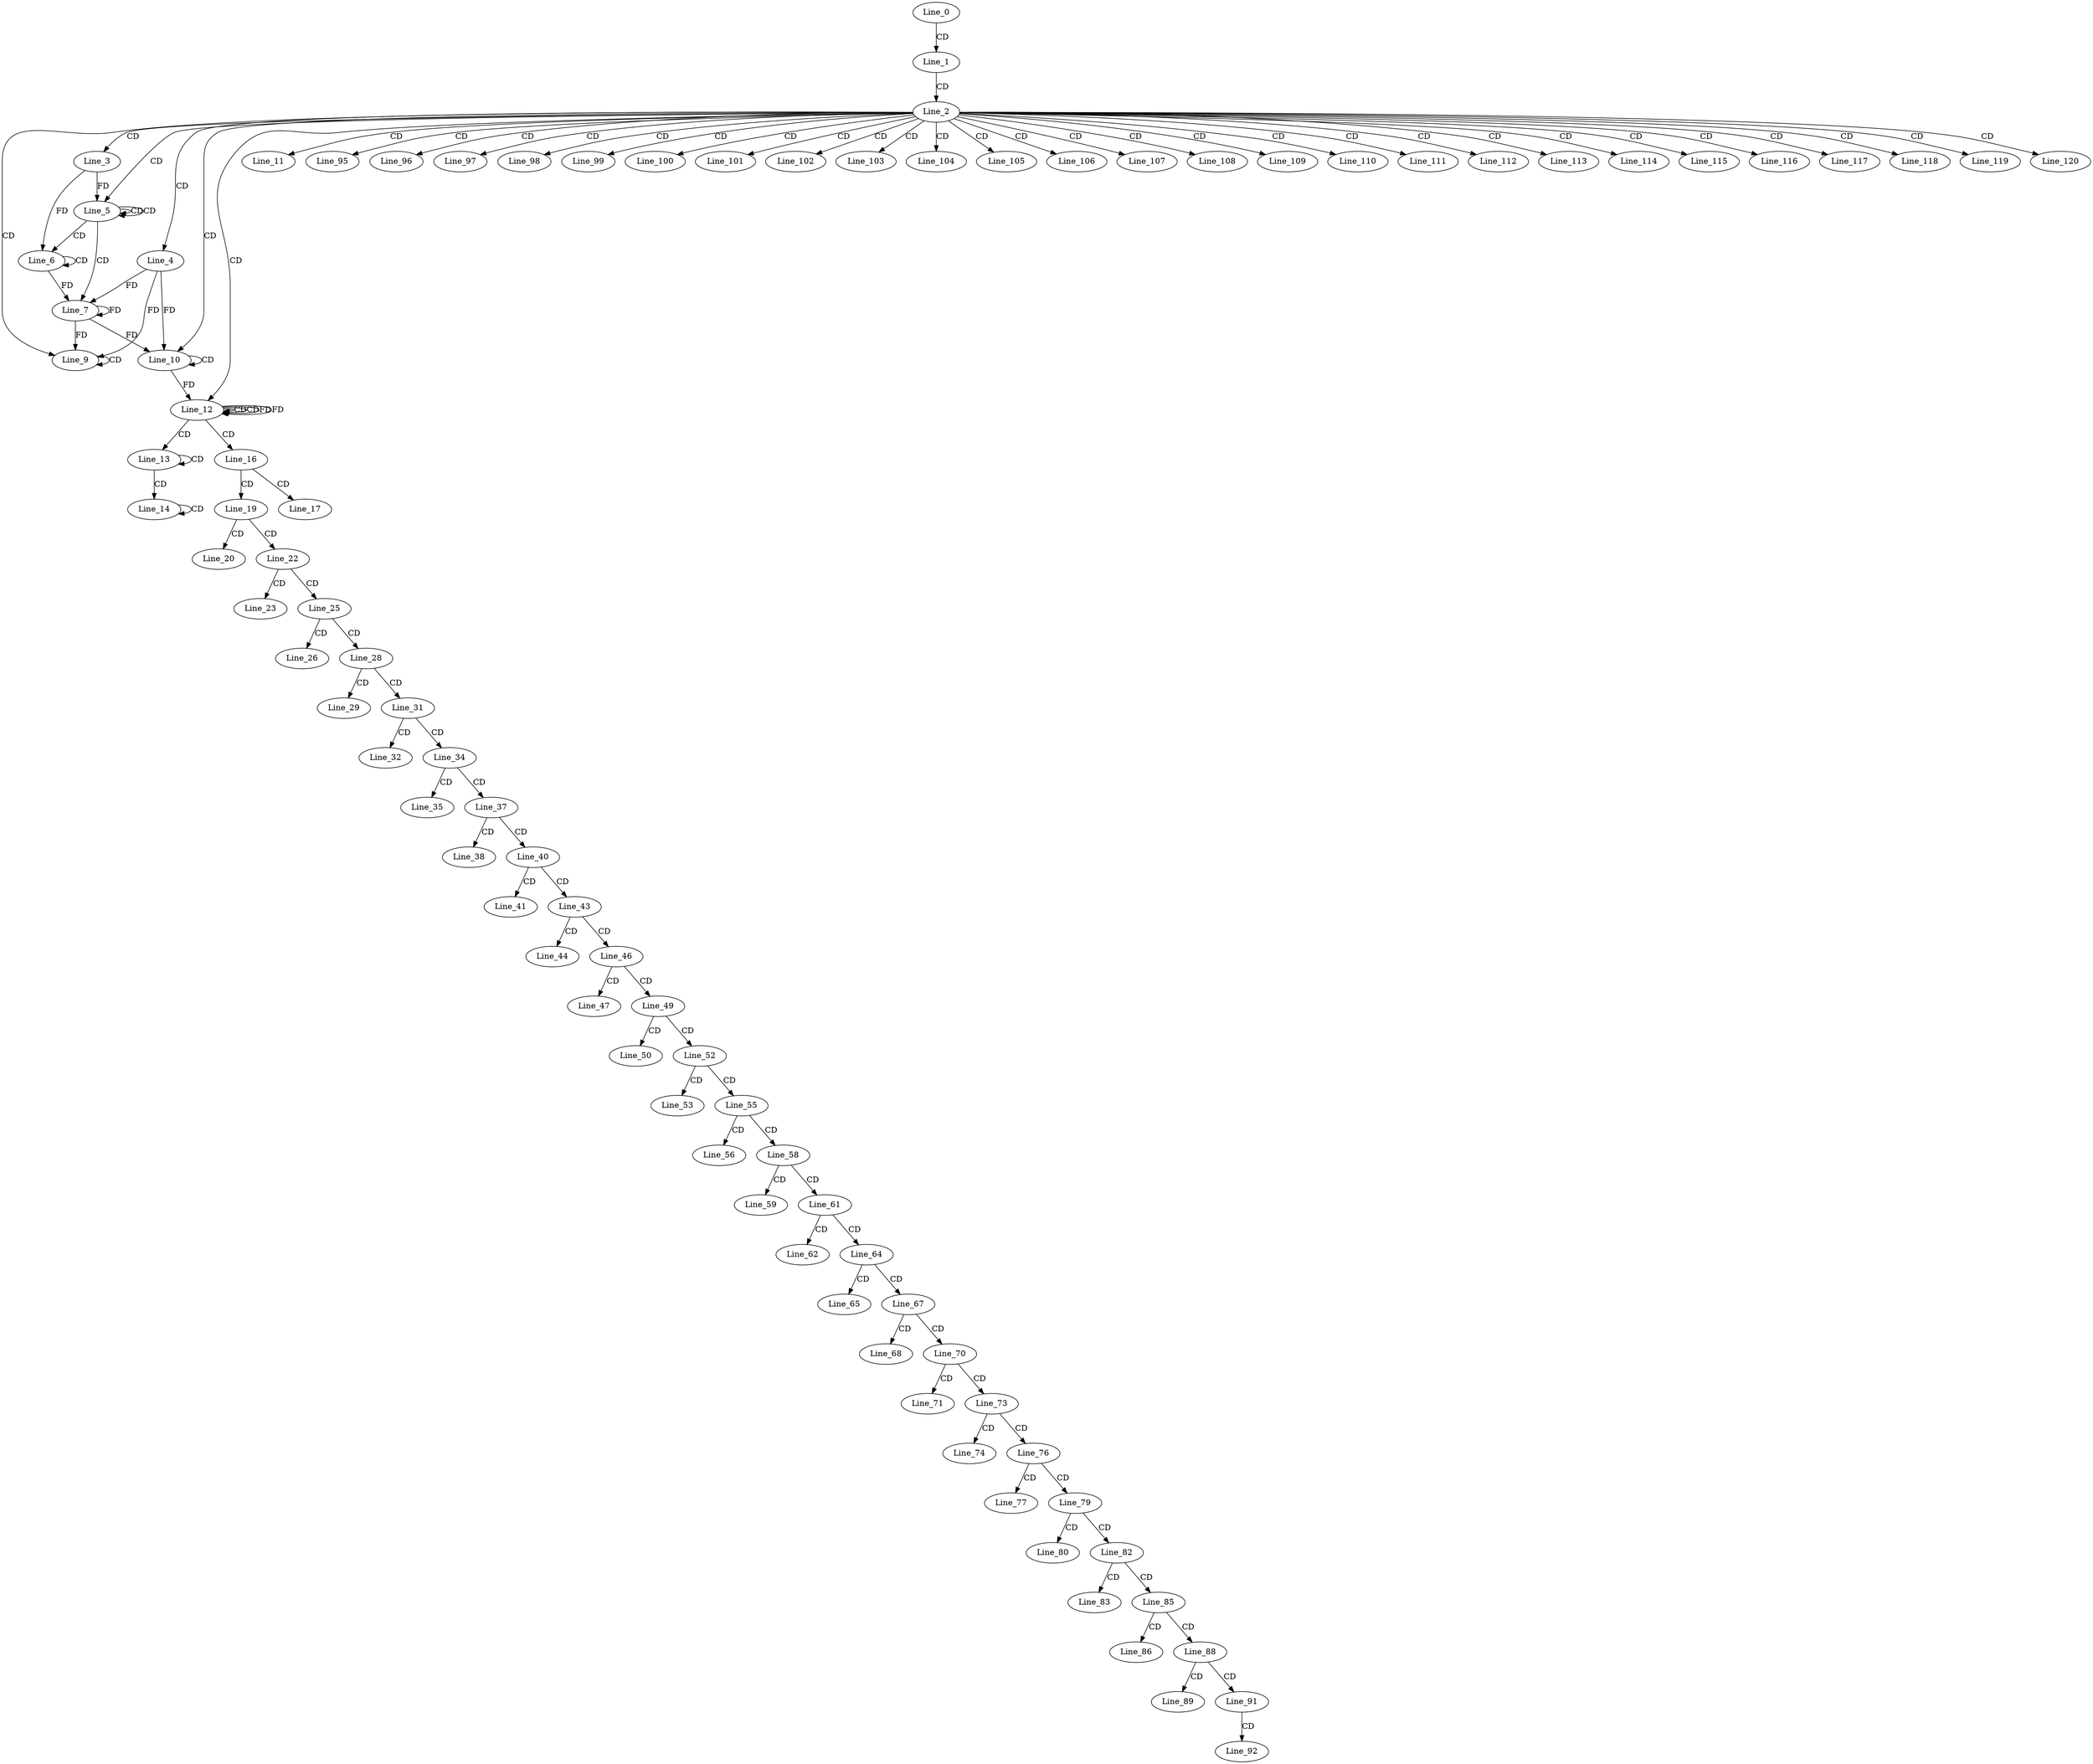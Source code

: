 digraph G {
  Line_0;
  Line_1;
  Line_2;
  Line_3;
  Line_4;
  Line_5;
  Line_5;
  Line_6;
  Line_6;
  Line_7;
  Line_9;
  Line_9;
  Line_10;
  Line_10;
  Line_11;
  Line_12;
  Line_12;
  Line_12;
  Line_13;
  Line_13;
  Line_14;
  Line_14;
  Line_16;
  Line_17;
  Line_19;
  Line_20;
  Line_22;
  Line_23;
  Line_25;
  Line_26;
  Line_28;
  Line_29;
  Line_31;
  Line_32;
  Line_34;
  Line_35;
  Line_37;
  Line_38;
  Line_40;
  Line_41;
  Line_43;
  Line_44;
  Line_46;
  Line_47;
  Line_49;
  Line_50;
  Line_52;
  Line_53;
  Line_55;
  Line_56;
  Line_58;
  Line_59;
  Line_61;
  Line_62;
  Line_64;
  Line_65;
  Line_67;
  Line_68;
  Line_70;
  Line_71;
  Line_73;
  Line_74;
  Line_76;
  Line_77;
  Line_79;
  Line_80;
  Line_82;
  Line_83;
  Line_85;
  Line_86;
  Line_88;
  Line_89;
  Line_91;
  Line_92;
  Line_95;
  Line_96;
  Line_97;
  Line_98;
  Line_99;
  Line_100;
  Line_101;
  Line_102;
  Line_103;
  Line_104;
  Line_105;
  Line_106;
  Line_107;
  Line_108;
  Line_109;
  Line_110;
  Line_111;
  Line_112;
  Line_113;
  Line_114;
  Line_115;
  Line_116;
  Line_117;
  Line_118;
  Line_119;
  Line_120;
  Line_0 -> Line_1 [ label="CD" ];
  Line_1 -> Line_2 [ label="CD" ];
  Line_2 -> Line_3 [ label="CD" ];
  Line_2 -> Line_4 [ label="CD" ];
  Line_2 -> Line_5 [ label="CD" ];
  Line_5 -> Line_5 [ label="CD" ];
  Line_5 -> Line_5 [ label="CD" ];
  Line_3 -> Line_5 [ label="FD" ];
  Line_5 -> Line_6 [ label="CD" ];
  Line_6 -> Line_6 [ label="CD" ];
  Line_3 -> Line_6 [ label="FD" ];
  Line_5 -> Line_7 [ label="CD" ];
  Line_7 -> Line_7 [ label="FD" ];
  Line_4 -> Line_7 [ label="FD" ];
  Line_6 -> Line_7 [ label="FD" ];
  Line_2 -> Line_9 [ label="CD" ];
  Line_9 -> Line_9 [ label="CD" ];
  Line_7 -> Line_9 [ label="FD" ];
  Line_4 -> Line_9 [ label="FD" ];
  Line_2 -> Line_10 [ label="CD" ];
  Line_10 -> Line_10 [ label="CD" ];
  Line_7 -> Line_10 [ label="FD" ];
  Line_4 -> Line_10 [ label="FD" ];
  Line_2 -> Line_11 [ label="CD" ];
  Line_2 -> Line_12 [ label="CD" ];
  Line_12 -> Line_12 [ label="CD" ];
  Line_10 -> Line_12 [ label="FD" ];
  Line_12 -> Line_12 [ label="CD" ];
  Line_12 -> Line_12 [ label="FD" ];
  Line_12 -> Line_13 [ label="CD" ];
  Line_13 -> Line_13 [ label="CD" ];
  Line_13 -> Line_14 [ label="CD" ];
  Line_14 -> Line_14 [ label="CD" ];
  Line_12 -> Line_16 [ label="CD" ];
  Line_16 -> Line_17 [ label="CD" ];
  Line_16 -> Line_19 [ label="CD" ];
  Line_19 -> Line_20 [ label="CD" ];
  Line_19 -> Line_22 [ label="CD" ];
  Line_22 -> Line_23 [ label="CD" ];
  Line_22 -> Line_25 [ label="CD" ];
  Line_25 -> Line_26 [ label="CD" ];
  Line_25 -> Line_28 [ label="CD" ];
  Line_28 -> Line_29 [ label="CD" ];
  Line_28 -> Line_31 [ label="CD" ];
  Line_31 -> Line_32 [ label="CD" ];
  Line_31 -> Line_34 [ label="CD" ];
  Line_34 -> Line_35 [ label="CD" ];
  Line_34 -> Line_37 [ label="CD" ];
  Line_37 -> Line_38 [ label="CD" ];
  Line_37 -> Line_40 [ label="CD" ];
  Line_40 -> Line_41 [ label="CD" ];
  Line_40 -> Line_43 [ label="CD" ];
  Line_43 -> Line_44 [ label="CD" ];
  Line_43 -> Line_46 [ label="CD" ];
  Line_46 -> Line_47 [ label="CD" ];
  Line_46 -> Line_49 [ label="CD" ];
  Line_49 -> Line_50 [ label="CD" ];
  Line_49 -> Line_52 [ label="CD" ];
  Line_52 -> Line_53 [ label="CD" ];
  Line_52 -> Line_55 [ label="CD" ];
  Line_55 -> Line_56 [ label="CD" ];
  Line_55 -> Line_58 [ label="CD" ];
  Line_58 -> Line_59 [ label="CD" ];
  Line_58 -> Line_61 [ label="CD" ];
  Line_61 -> Line_62 [ label="CD" ];
  Line_61 -> Line_64 [ label="CD" ];
  Line_64 -> Line_65 [ label="CD" ];
  Line_64 -> Line_67 [ label="CD" ];
  Line_67 -> Line_68 [ label="CD" ];
  Line_67 -> Line_70 [ label="CD" ];
  Line_70 -> Line_71 [ label="CD" ];
  Line_70 -> Line_73 [ label="CD" ];
  Line_73 -> Line_74 [ label="CD" ];
  Line_73 -> Line_76 [ label="CD" ];
  Line_76 -> Line_77 [ label="CD" ];
  Line_76 -> Line_79 [ label="CD" ];
  Line_79 -> Line_80 [ label="CD" ];
  Line_79 -> Line_82 [ label="CD" ];
  Line_82 -> Line_83 [ label="CD" ];
  Line_82 -> Line_85 [ label="CD" ];
  Line_85 -> Line_86 [ label="CD" ];
  Line_85 -> Line_88 [ label="CD" ];
  Line_88 -> Line_89 [ label="CD" ];
  Line_88 -> Line_91 [ label="CD" ];
  Line_91 -> Line_92 [ label="CD" ];
  Line_2 -> Line_95 [ label="CD" ];
  Line_2 -> Line_96 [ label="CD" ];
  Line_2 -> Line_97 [ label="CD" ];
  Line_2 -> Line_98 [ label="CD" ];
  Line_2 -> Line_99 [ label="CD" ];
  Line_2 -> Line_100 [ label="CD" ];
  Line_2 -> Line_101 [ label="CD" ];
  Line_2 -> Line_102 [ label="CD" ];
  Line_2 -> Line_103 [ label="CD" ];
  Line_2 -> Line_104 [ label="CD" ];
  Line_2 -> Line_105 [ label="CD" ];
  Line_2 -> Line_106 [ label="CD" ];
  Line_2 -> Line_107 [ label="CD" ];
  Line_2 -> Line_108 [ label="CD" ];
  Line_2 -> Line_109 [ label="CD" ];
  Line_2 -> Line_110 [ label="CD" ];
  Line_2 -> Line_111 [ label="CD" ];
  Line_2 -> Line_112 [ label="CD" ];
  Line_2 -> Line_113 [ label="CD" ];
  Line_2 -> Line_114 [ label="CD" ];
  Line_2 -> Line_115 [ label="CD" ];
  Line_2 -> Line_116 [ label="CD" ];
  Line_2 -> Line_117 [ label="CD" ];
  Line_2 -> Line_118 [ label="CD" ];
  Line_2 -> Line_119 [ label="CD" ];
  Line_2 -> Line_120 [ label="CD" ];
  Line_12 -> Line_12 [ label="FD" ];
}
